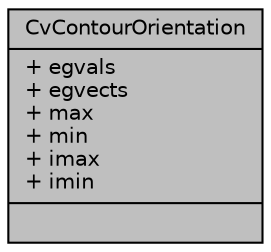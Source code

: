 digraph "CvContourOrientation"
{
 // LATEX_PDF_SIZE
  edge [fontname="Helvetica",fontsize="10",labelfontname="Helvetica",labelfontsize="10"];
  node [fontname="Helvetica",fontsize="10",shape=record];
  Node1 [label="{CvContourOrientation\n|+ egvals\l+ egvects\l+ max\l+ min\l+ imax\l+ imin\l|}",height=0.2,width=0.4,color="black", fillcolor="grey75", style="filled", fontcolor="black",tooltip=" "];
}
